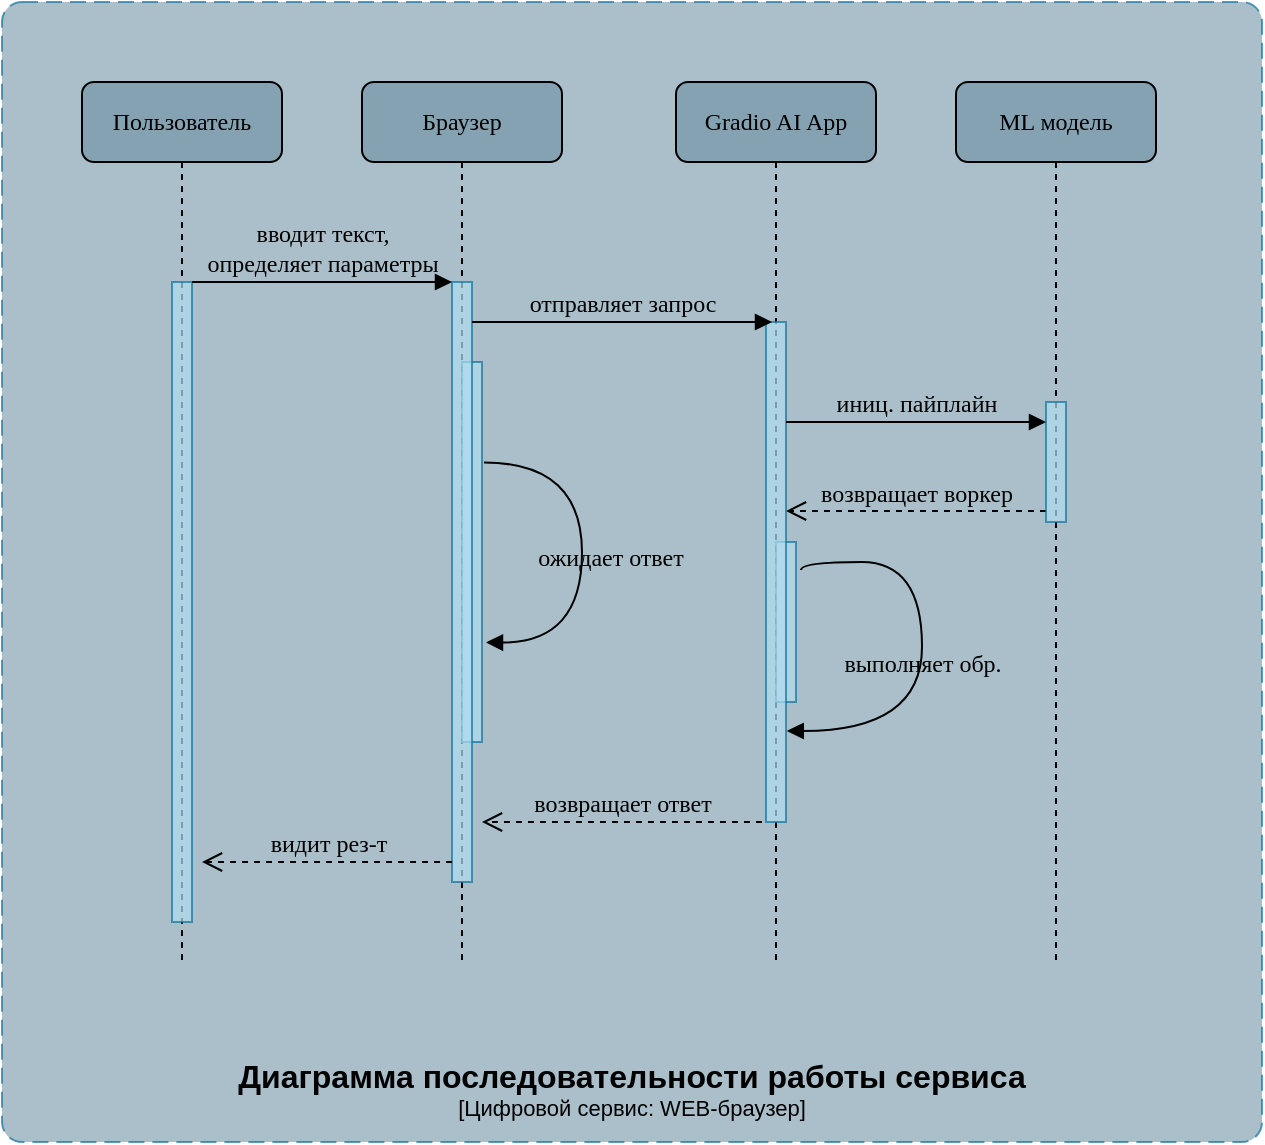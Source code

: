<mxfile version="22.0.3" type="device">
  <diagram name="Page-1" id="13e1069c-82ec-6db2-03f1-153e76fe0fe0">
    <mxGraphModel dx="1195" dy="812" grid="1" gridSize="10" guides="1" tooltips="1" connect="1" arrows="1" fold="1" page="1" pageScale="1" pageWidth="1100" pageHeight="850" background="none" math="0" shadow="0">
      <root>
        <mxCell id="0" />
        <mxCell id="1" parent="0" />
        <object placeholders="1" c4Name="Диаграмма последовательности работы сервиса" c4Type="SystemScopeBoundary" c4Application="Цифровой сервис: WEB-браузер" label="&lt;font style=&quot;font-size: 16px&quot;&gt;&lt;b&gt;&lt;div style=&quot;&quot;&gt;%c4Name%&lt;/div&gt;&lt;/b&gt;&lt;/font&gt;&lt;div style=&quot;&quot;&gt;[%c4Application%]&lt;/div&gt;" id="g3VUzG2XUiAYz7PPz2bv-24">
          <mxCell style="rounded=1;fontSize=11;whiteSpace=wrap;html=1;dashed=1;arcSize=20;fillColor=#86a4b3;strokeColor=#10739e;labelBackgroundColor=none;align=center;verticalAlign=bottom;labelBorderColor=none;spacingTop=0;spacing=10;dashPattern=8 4;metaEdit=1;rotatable=0;perimeter=rectanglePerimeter;noLabel=0;labelPadding=0;allowArrows=0;connectable=0;expand=0;recursiveResize=0;editable=1;pointerEvents=0;absoluteArcSize=1;points=[[0.25,0,0],[0.5,0,0],[0.75,0,0],[1,0.25,0],[1,0.5,0],[1,0.75,0],[0.75,1,0],[0.5,1,0],[0.25,1,0],[0,0.75,0],[0,0.5,0],[0,0.25,0]];opacity=70;" parent="1" vertex="1">
            <mxGeometry x="60" y="40" width="630" height="570" as="geometry" />
          </mxCell>
        </object>
        <mxCell id="7baba1c4bc27f4b0-5" value="Gradio AI App" style="shape=umlLifeline;perimeter=lifelinePerimeter;whiteSpace=wrap;html=1;container=1;collapsible=0;recursiveResize=0;outlineConnect=0;rounded=1;shadow=0;comic=0;labelBackgroundColor=none;strokeWidth=1;fontFamily=Verdana;fontSize=12;align=center;fillColor=#85a2b2;" parent="1" vertex="1">
          <mxGeometry x="397" y="80" width="100" height="440" as="geometry" />
        </mxCell>
        <mxCell id="g3VUzG2XUiAYz7PPz2bv-11" value="возвращает воркер" style="html=1;verticalAlign=bottom;endArrow=open;dashed=1;endSize=8;labelBackgroundColor=none;fontFamily=Verdana;fontSize=12;edgeStyle=elbowEdgeStyle;elbow=vertical;" parent="7baba1c4bc27f4b0-5" edge="1">
          <mxGeometry relative="1" as="geometry">
            <mxPoint x="55" y="214.5" as="targetPoint" />
            <Array as="points">
              <mxPoint x="130" y="214.5" />
              <mxPoint x="160" y="214.5" />
            </Array>
            <mxPoint x="185" y="214.5" as="sourcePoint" />
          </mxGeometry>
        </mxCell>
        <mxCell id="g3VUzG2XUiAYz7PPz2bv-12" value="" style="html=1;points=[];perimeter=orthogonalPerimeter;rounded=0;shadow=0;comic=0;labelBackgroundColor=none;strokeWidth=1;fontFamily=Verdana;fontSize=12;align=center;opacity=70;fillColor=#b1ddf0;strokeColor=#10739e;" parent="7baba1c4bc27f4b0-5" vertex="1">
          <mxGeometry x="50" y="230" width="10" height="80" as="geometry" />
        </mxCell>
        <mxCell id="7baba1c4bc27f4b0-19" value="" style="html=1;points=[];perimeter=orthogonalPerimeter;rounded=0;shadow=0;comic=0;labelBackgroundColor=none;strokeWidth=1;fontFamily=Verdana;fontSize=12;align=center;fillColor=#b1ddf0;strokeColor=#10739e;opacity=70;" parent="1" vertex="1">
          <mxGeometry x="442" y="200" width="10" height="250" as="geometry" />
        </mxCell>
        <mxCell id="7baba1c4bc27f4b0-2" value="Браузер" style="shape=umlLifeline;perimeter=lifelinePerimeter;whiteSpace=wrap;html=1;container=1;collapsible=0;recursiveResize=0;outlineConnect=0;rounded=1;shadow=0;comic=0;labelBackgroundColor=none;strokeWidth=1;fontFamily=Verdana;fontSize=12;align=center;fillColor=#85a2b2;" parent="1" vertex="1">
          <mxGeometry x="240" y="80" width="100" height="440" as="geometry" />
        </mxCell>
        <mxCell id="g3VUzG2XUiAYz7PPz2bv-23" value="" style="html=1;points=[];perimeter=orthogonalPerimeter;rounded=0;shadow=0;comic=0;labelBackgroundColor=none;strokeWidth=1;fontFamily=Verdana;fontSize=12;align=center;fillColor=#b1ddf0;strokeColor=#10739e;opacity=70;" parent="7baba1c4bc27f4b0-2" vertex="1">
          <mxGeometry x="50" y="140" width="10" height="190" as="geometry" />
        </mxCell>
        <mxCell id="7baba1c4bc27f4b0-10" value="" style="html=1;points=[];perimeter=orthogonalPerimeter;rounded=0;shadow=0;comic=0;labelBackgroundColor=none;strokeWidth=1;fontFamily=Verdana;fontSize=12;align=center;strokeColor=#10739e;fillColor=#b1ddf0;opacity=70;" parent="7baba1c4bc27f4b0-2" vertex="1">
          <mxGeometry x="45" y="100" width="10" height="300" as="geometry" />
        </mxCell>
        <mxCell id="g3VUzG2XUiAYz7PPz2bv-22" value="ожидает ответ" style="html=1;verticalAlign=bottom;endArrow=block;labelBackgroundColor=none;fontFamily=Verdana;fontSize=12;elbow=vertical;edgeStyle=orthogonalEdgeStyle;curved=1;" parent="7baba1c4bc27f4b0-2" edge="1">
          <mxGeometry x="0.13" y="14" relative="1" as="geometry">
            <mxPoint x="61" y="190.25" as="sourcePoint" />
            <mxPoint x="62" y="280.25" as="targetPoint" />
            <Array as="points">
              <mxPoint x="110" y="190" />
              <mxPoint x="110" y="280" />
            </Array>
            <mxPoint as="offset" />
          </mxGeometry>
        </mxCell>
        <mxCell id="7baba1c4bc27f4b0-6" value="ML модель" style="shape=umlLifeline;perimeter=lifelinePerimeter;whiteSpace=wrap;html=1;container=1;collapsible=0;recursiveResize=0;outlineConnect=0;rounded=1;shadow=0;comic=0;labelBackgroundColor=none;strokeWidth=1;fontFamily=Verdana;fontSize=12;align=center;fillColor=#85a2b2;" parent="1" vertex="1">
          <mxGeometry x="537" y="80" width="100" height="440" as="geometry" />
        </mxCell>
        <mxCell id="7baba1c4bc27f4b0-28" value="" style="html=1;points=[];perimeter=orthogonalPerimeter;rounded=0;shadow=0;comic=0;labelBackgroundColor=none;strokeWidth=1;fontFamily=Verdana;fontSize=12;align=center;opacity=70;fillColor=#b1ddf0;strokeColor=#10739e;" parent="7baba1c4bc27f4b0-6" vertex="1">
          <mxGeometry x="45" y="160" width="10" height="60" as="geometry" />
        </mxCell>
        <mxCell id="g3VUzG2XUiAYz7PPz2bv-9" value="иниц. пайплайн" style="html=1;verticalAlign=bottom;endArrow=block;entryX=0;entryY=0;labelBackgroundColor=none;fontFamily=Verdana;fontSize=12;edgeStyle=elbowEdgeStyle;elbow=vertical;" parent="7baba1c4bc27f4b0-6" edge="1">
          <mxGeometry relative="1" as="geometry">
            <mxPoint x="-85" y="170" as="sourcePoint" />
            <mxPoint x="45" y="170" as="targetPoint" />
          </mxGeometry>
        </mxCell>
        <mxCell id="7baba1c4bc27f4b0-8" value="Пользователь" style="shape=umlLifeline;perimeter=lifelinePerimeter;whiteSpace=wrap;html=1;container=1;collapsible=0;recursiveResize=0;outlineConnect=0;rounded=1;shadow=0;comic=0;labelBackgroundColor=none;strokeWidth=1;fontFamily=Verdana;fontSize=12;align=center;fillColor=#85a2b2;" parent="1" vertex="1">
          <mxGeometry x="100" y="80" width="100" height="440" as="geometry" />
        </mxCell>
        <mxCell id="7baba1c4bc27f4b0-9" value="" style="html=1;points=[];perimeter=orthogonalPerimeter;rounded=0;shadow=0;comic=0;labelBackgroundColor=none;strokeWidth=1;fontFamily=Verdana;fontSize=12;align=center;fillColor=#b1ddf0;strokeColor=#10739e;opacity=70;" parent="7baba1c4bc27f4b0-8" vertex="1">
          <mxGeometry x="45" y="100" width="10" height="320" as="geometry" />
        </mxCell>
        <mxCell id="7baba1c4bc27f4b0-11" value="вводит текст,&lt;br&gt;определяет параметры" style="html=1;verticalAlign=bottom;endArrow=block;entryX=0;entryY=0;labelBackgroundColor=none;fontFamily=Verdana;fontSize=12;edgeStyle=elbowEdgeStyle;elbow=vertical;" parent="1" source="7baba1c4bc27f4b0-9" target="7baba1c4bc27f4b0-10" edge="1">
          <mxGeometry relative="1" as="geometry">
            <mxPoint x="220" y="190" as="sourcePoint" />
            <mxPoint as="offset" />
          </mxGeometry>
        </mxCell>
        <mxCell id="7baba1c4bc27f4b0-14" value="отправляет запрос" style="html=1;verticalAlign=bottom;endArrow=block;entryX=0;entryY=0;labelBackgroundColor=none;fontFamily=Verdana;fontSize=12;edgeStyle=elbowEdgeStyle;elbow=vertical;" parent="1" source="7baba1c4bc27f4b0-10" edge="1">
          <mxGeometry relative="1" as="geometry">
            <mxPoint x="370" y="200" as="sourcePoint" />
            <mxPoint x="445" y="200" as="targetPoint" />
          </mxGeometry>
        </mxCell>
        <mxCell id="g3VUzG2XUiAYz7PPz2bv-7" value="возвращает ответ" style="html=1;verticalAlign=bottom;endArrow=open;dashed=1;endSize=8;labelBackgroundColor=none;fontFamily=Verdana;fontSize=12;edgeStyle=elbowEdgeStyle;elbow=vertical;" parent="1" edge="1">
          <mxGeometry relative="1" as="geometry">
            <mxPoint x="300" y="450" as="targetPoint" />
            <Array as="points">
              <mxPoint x="375" y="450" />
              <mxPoint x="405" y="450" />
            </Array>
            <mxPoint x="440" y="450" as="sourcePoint" />
            <mxPoint as="offset" />
          </mxGeometry>
        </mxCell>
        <mxCell id="g3VUzG2XUiAYz7PPz2bv-16" value="выполняет обр." style="html=1;verticalAlign=bottom;endArrow=block;labelBackgroundColor=none;fontFamily=Verdana;fontSize=12;elbow=vertical;edgeStyle=orthogonalEdgeStyle;curved=1;exitX=1.25;exitY=0.175;exitDx=0;exitDy=0;exitPerimeter=0;entryX=1.04;entryY=0.818;entryDx=0;entryDy=0;entryPerimeter=0;" parent="1" source="g3VUzG2XUiAYz7PPz2bv-12" target="7baba1c4bc27f4b0-19" edge="1">
          <mxGeometry x="0.149" relative="1" as="geometry">
            <mxPoint x="457" y="340" as="sourcePoint" />
            <mxPoint x="448" y="379" as="targetPoint" />
            <Array as="points">
              <mxPoint x="460" y="320" />
              <mxPoint x="520" y="320" />
              <mxPoint x="520" y="405" />
            </Array>
            <mxPoint as="offset" />
          </mxGeometry>
        </mxCell>
        <mxCell id="g3VUzG2XUiAYz7PPz2bv-8" value="видит рез-т" style="html=1;verticalAlign=bottom;endArrow=open;dashed=1;endSize=8;labelBackgroundColor=none;fontFamily=Verdana;fontSize=12;edgeStyle=elbowEdgeStyle;elbow=vertical;" parent="1" edge="1">
          <mxGeometry relative="1" as="geometry">
            <mxPoint x="160" y="470" as="targetPoint" />
            <Array as="points">
              <mxPoint x="235" y="470" />
              <mxPoint x="265" y="470" />
            </Array>
            <mxPoint x="285" y="470" as="sourcePoint" />
            <mxPoint as="offset" />
          </mxGeometry>
        </mxCell>
      </root>
    </mxGraphModel>
  </diagram>
</mxfile>
